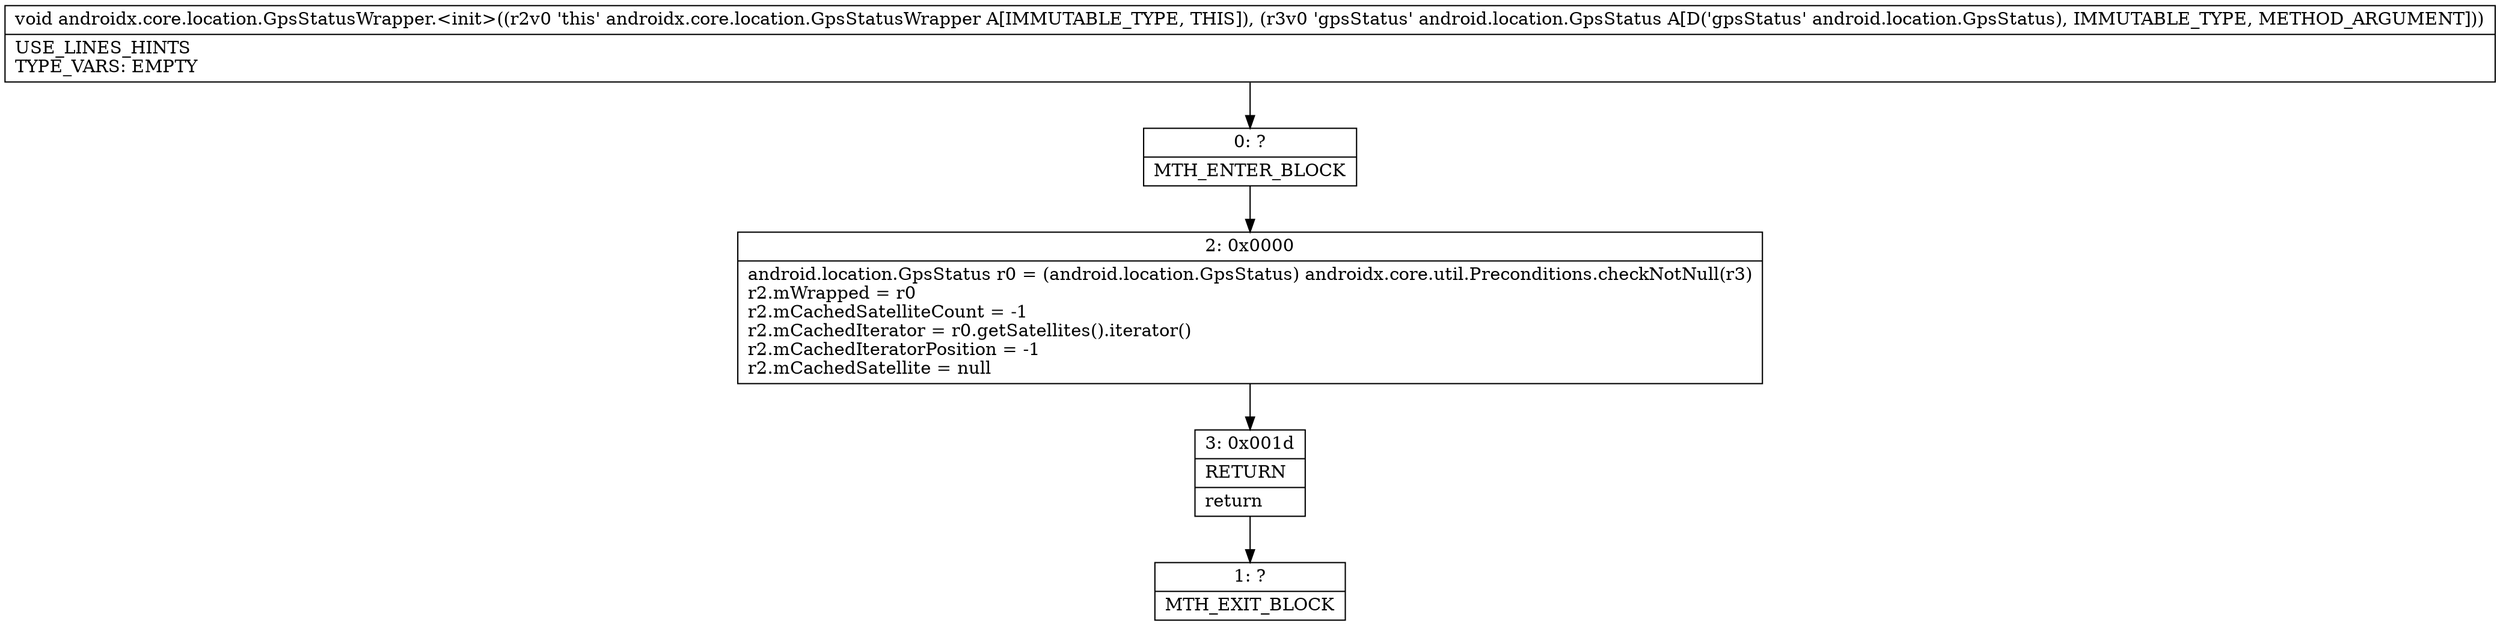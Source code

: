 digraph "CFG forandroidx.core.location.GpsStatusWrapper.\<init\>(Landroid\/location\/GpsStatus;)V" {
Node_0 [shape=record,label="{0\:\ ?|MTH_ENTER_BLOCK\l}"];
Node_2 [shape=record,label="{2\:\ 0x0000|android.location.GpsStatus r0 = (android.location.GpsStatus) androidx.core.util.Preconditions.checkNotNull(r3)\lr2.mWrapped = r0\lr2.mCachedSatelliteCount = \-1\lr2.mCachedIterator = r0.getSatellites().iterator()\lr2.mCachedIteratorPosition = \-1\lr2.mCachedSatellite = null\l}"];
Node_3 [shape=record,label="{3\:\ 0x001d|RETURN\l|return\l}"];
Node_1 [shape=record,label="{1\:\ ?|MTH_EXIT_BLOCK\l}"];
MethodNode[shape=record,label="{void androidx.core.location.GpsStatusWrapper.\<init\>((r2v0 'this' androidx.core.location.GpsStatusWrapper A[IMMUTABLE_TYPE, THIS]), (r3v0 'gpsStatus' android.location.GpsStatus A[D('gpsStatus' android.location.GpsStatus), IMMUTABLE_TYPE, METHOD_ARGUMENT]))  | USE_LINES_HINTS\lTYPE_VARS: EMPTY\l}"];
MethodNode -> Node_0;Node_0 -> Node_2;
Node_2 -> Node_3;
Node_3 -> Node_1;
}

